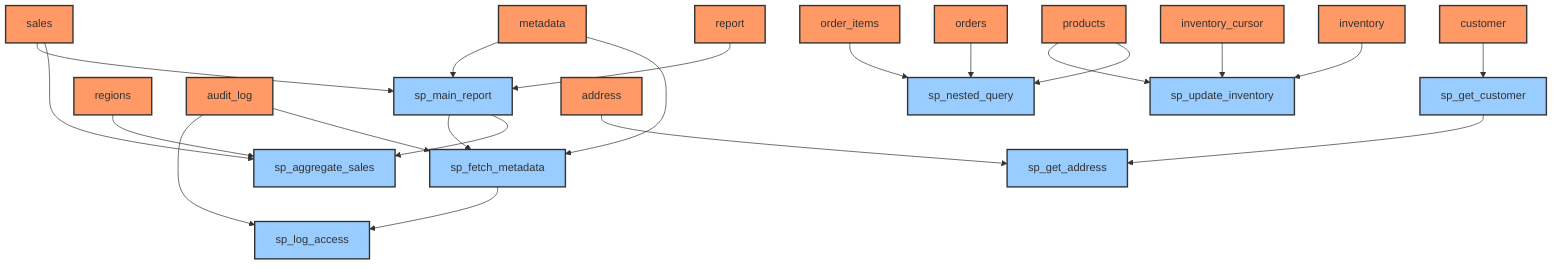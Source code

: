 graph TD
    %% Node styles
    classDef table fill:#f96,stroke:#333,stroke-width:2px;
    classDef stored_proc fill:#9cf,stroke:#333,stroke-width:2px;
    report --> sp_main_report
    sales --> sp_aggregate_sales
    sales --> sp_main_report
    metadata --> sp_fetch_metadata
    metadata --> sp_main_report
    sp_main_report --> sp_aggregate_sales
    sp_main_report --> sp_fetch_metadata
    regions --> sp_aggregate_sales
    audit_log --> sp_fetch_metadata
    audit_log --> sp_log_access
    sp_fetch_metadata --> sp_log_access
    customer --> sp_get_customer
    sp_get_customer --> sp_get_address
    address --> sp_get_address
    orders --> sp_nested_query
    order_items --> sp_nested_query
    products --> sp_nested_query
    products --> sp_update_inventory
    inventory --> sp_update_inventory
    inventory_cursor --> sp_update_inventory
    class inventory_cursor,customer,audit_log,address,sales,order_items,products,regions,metadata,report,inventory,orders table;
    class sp_get_customer,sp_main_report,sp_aggregate_sales,sp_nested_query,sp_update_inventory,sp_fetch_metadata,sp_get_address,sp_log_access stored_proc;